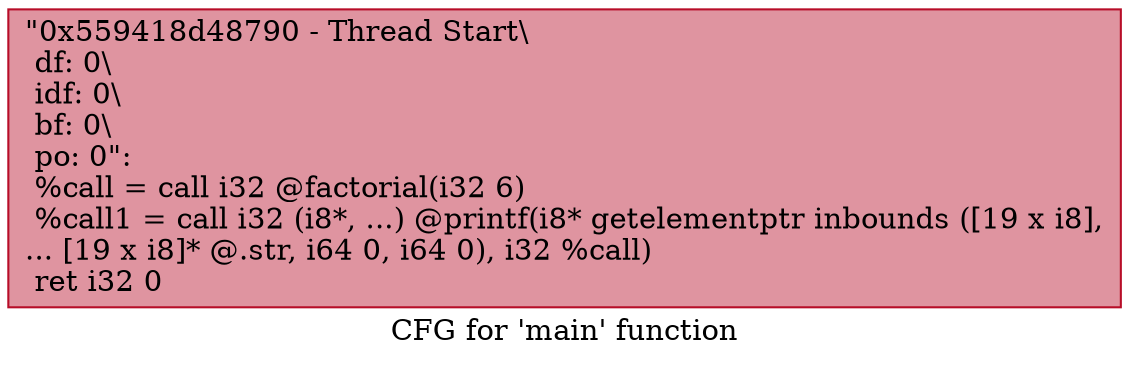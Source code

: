 digraph "CFG for 'main' function" {
	label="CFG for 'main' function";

	Node0x559418d48790 [shape=record,color="#b70d28ff", style=filled, fillcolor="#b70d2870",label="{\"0x559418d48790 - Thread Start\\\l df: 0\\\l idf: 0\\\l bf: 0\\\l po: 0\":\l  %call = call i32 @factorial(i32 6)\l  %call1 = call i32 (i8*, ...) @printf(i8* getelementptr inbounds ([19 x i8],\l... [19 x i8]* @.str, i64 0, i64 0), i32 %call)\l  ret i32 0\l}"];
}
